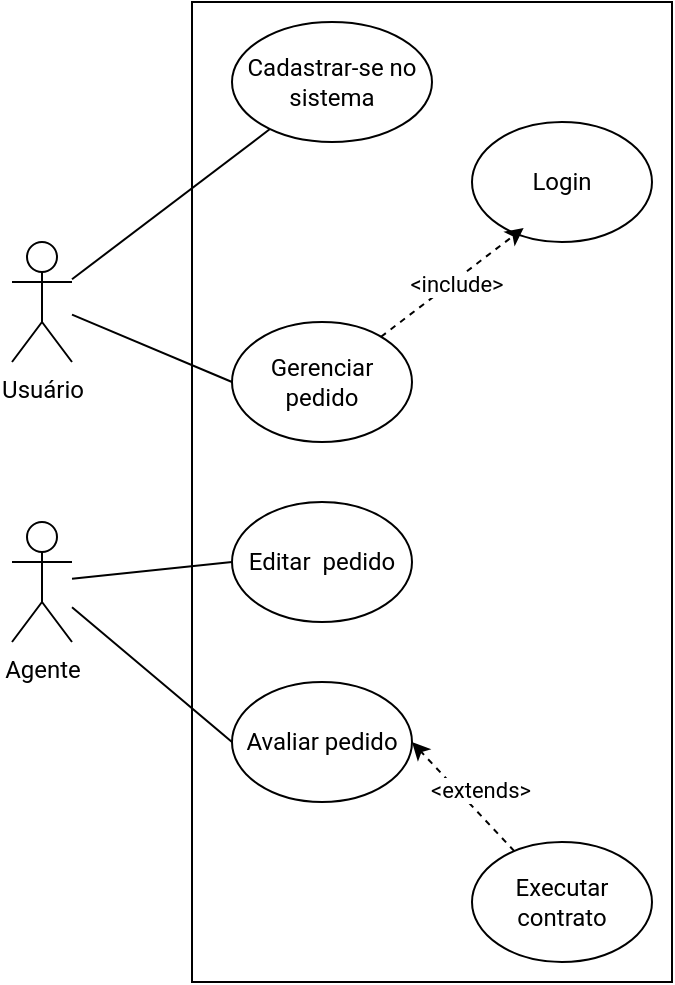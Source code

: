 <mxfile version="21.6.9">
  <diagram name="Page-1" id="J_R93TQDcipUQHHUqhzb">
    <mxGraphModel dx="1595" dy="631" grid="1" gridSize="10" guides="1" tooltips="1" connect="1" arrows="1" fold="1" page="1" pageScale="1" pageWidth="850" pageHeight="1100" math="0" shadow="0">
      <root>
        <mxCell id="0" />
        <mxCell id="1" parent="0" />
        <mxCell id="GaQF0V6TJ1vdaj1xBdic-26" value="" style="whiteSpace=wrap;html=1;fillColor=none;fontFamily=Roboto;fontSource=https%3A%2F%2Ffonts.googleapis.com%2Fcss%3Ffamily%3DRoboto;" vertex="1" parent="1">
          <mxGeometry x="350" y="305" width="240" height="490" as="geometry" />
        </mxCell>
        <mxCell id="GaQF0V6TJ1vdaj1xBdic-17" style="rounded=0;orthogonalLoop=1;jettySize=auto;html=1;endArrow=none;endFill=0;fontFamily=Roboto;fontSource=https%3A%2F%2Ffonts.googleapis.com%2Fcss%3Ffamily%3DRoboto;" edge="1" parent="1" source="GaQF0V6TJ1vdaj1xBdic-2" target="GaQF0V6TJ1vdaj1xBdic-4">
          <mxGeometry relative="1" as="geometry" />
        </mxCell>
        <mxCell id="GaQF0V6TJ1vdaj1xBdic-18" style="rounded=0;orthogonalLoop=1;jettySize=auto;html=1;entryX=0;entryY=0.5;entryDx=0;entryDy=0;endArrow=none;endFill=0;fontFamily=Roboto;fontSource=https%3A%2F%2Ffonts.googleapis.com%2Fcss%3Ffamily%3DRoboto;" edge="1" parent="1" source="GaQF0V6TJ1vdaj1xBdic-2" target="GaQF0V6TJ1vdaj1xBdic-9">
          <mxGeometry relative="1" as="geometry" />
        </mxCell>
        <mxCell id="GaQF0V6TJ1vdaj1xBdic-2" value="Usuário" style="shape=umlActor;verticalLabelPosition=bottom;verticalAlign=top;html=1;outlineConnect=0;fontFamily=Roboto;fontSource=https%3A%2F%2Ffonts.googleapis.com%2Fcss%3Ffamily%3DRoboto;" vertex="1" parent="1">
          <mxGeometry x="260" y="425" width="30" height="60" as="geometry" />
        </mxCell>
        <mxCell id="GaQF0V6TJ1vdaj1xBdic-3" value="Login" style="ellipse;whiteSpace=wrap;html=1;fontFamily=Roboto;fontSource=https%3A%2F%2Ffonts.googleapis.com%2Fcss%3Ffamily%3DRoboto;" vertex="1" parent="1">
          <mxGeometry x="490" y="365" width="90" height="60" as="geometry" />
        </mxCell>
        <mxCell id="GaQF0V6TJ1vdaj1xBdic-4" value="Cadastrar-se no sistema" style="ellipse;whiteSpace=wrap;html=1;fontFamily=Roboto;fontSource=https%3A%2F%2Ffonts.googleapis.com%2Fcss%3Ffamily%3DRoboto;" vertex="1" parent="1">
          <mxGeometry x="370" y="315" width="100" height="60" as="geometry" />
        </mxCell>
        <mxCell id="GaQF0V6TJ1vdaj1xBdic-19" style="rounded=0;orthogonalLoop=1;jettySize=auto;html=1;entryX=0;entryY=0.5;entryDx=0;entryDy=0;endArrow=none;endFill=0;fontFamily=Roboto;fontSource=https%3A%2F%2Ffonts.googleapis.com%2Fcss%3Ffamily%3DRoboto;" edge="1" parent="1" source="GaQF0V6TJ1vdaj1xBdic-5" target="GaQF0V6TJ1vdaj1xBdic-10">
          <mxGeometry relative="1" as="geometry" />
        </mxCell>
        <mxCell id="GaQF0V6TJ1vdaj1xBdic-20" style="rounded=0;orthogonalLoop=1;jettySize=auto;html=1;entryX=0;entryY=0.5;entryDx=0;entryDy=0;endArrow=none;endFill=0;fontFamily=Roboto;fontSource=https%3A%2F%2Ffonts.googleapis.com%2Fcss%3Ffamily%3DRoboto;" edge="1" parent="1" source="GaQF0V6TJ1vdaj1xBdic-5" target="GaQF0V6TJ1vdaj1xBdic-11">
          <mxGeometry relative="1" as="geometry" />
        </mxCell>
        <mxCell id="GaQF0V6TJ1vdaj1xBdic-5" value="Agente" style="shape=umlActor;verticalLabelPosition=bottom;verticalAlign=top;html=1;outlineConnect=0;fontFamily=Roboto;fontSource=https%3A%2F%2Ffonts.googleapis.com%2Fcss%3Ffamily%3DRoboto;" vertex="1" parent="1">
          <mxGeometry x="260" y="565" width="30" height="60" as="geometry" />
        </mxCell>
        <mxCell id="GaQF0V6TJ1vdaj1xBdic-23" style="rounded=0;orthogonalLoop=1;jettySize=auto;html=1;entryX=0.287;entryY=0.883;entryDx=0;entryDy=0;dashed=1;entryPerimeter=0;fontFamily=Roboto;fontSource=https%3A%2F%2Ffonts.googleapis.com%2Fcss%3Ffamily%3DRoboto;" edge="1" parent="1" source="GaQF0V6TJ1vdaj1xBdic-9" target="GaQF0V6TJ1vdaj1xBdic-3">
          <mxGeometry relative="1" as="geometry" />
        </mxCell>
        <mxCell id="GaQF0V6TJ1vdaj1xBdic-24" value="&amp;lt;include&amp;gt;" style="edgeLabel;html=1;align=center;verticalAlign=middle;resizable=0;points=[];fontFamily=Roboto;fontSource=https%3A%2F%2Ffonts.googleapis.com%2Fcss%3Ffamily%3DRoboto;" vertex="1" connectable="0" parent="GaQF0V6TJ1vdaj1xBdic-23">
          <mxGeometry x="0.073" y="-3" relative="1" as="geometry">
            <mxPoint x="-3" as="offset" />
          </mxGeometry>
        </mxCell>
        <mxCell id="GaQF0V6TJ1vdaj1xBdic-9" value="Gerenciar pedido" style="ellipse;whiteSpace=wrap;html=1;fontFamily=Roboto;fontSource=https%3A%2F%2Ffonts.googleapis.com%2Fcss%3Ffamily%3DRoboto;" vertex="1" parent="1">
          <mxGeometry x="370" y="465" width="90" height="60" as="geometry" />
        </mxCell>
        <mxCell id="GaQF0V6TJ1vdaj1xBdic-10" value="Editar&amp;nbsp; pedido" style="ellipse;whiteSpace=wrap;html=1;fontFamily=Roboto;fontSource=https%3A%2F%2Ffonts.googleapis.com%2Fcss%3Ffamily%3DRoboto;" vertex="1" parent="1">
          <mxGeometry x="370" y="555" width="90" height="60" as="geometry" />
        </mxCell>
        <mxCell id="GaQF0V6TJ1vdaj1xBdic-11" value="Avaliar pedido" style="ellipse;whiteSpace=wrap;html=1;fontFamily=Roboto;fontSource=https%3A%2F%2Ffonts.googleapis.com%2Fcss%3Ffamily%3DRoboto;" vertex="1" parent="1">
          <mxGeometry x="370" y="645" width="90" height="60" as="geometry" />
        </mxCell>
        <mxCell id="GaQF0V6TJ1vdaj1xBdic-14" style="rounded=0;orthogonalLoop=1;jettySize=auto;html=1;entryX=1;entryY=0.5;entryDx=0;entryDy=0;dashed=1;fontFamily=Roboto;fontSource=https%3A%2F%2Ffonts.googleapis.com%2Fcss%3Ffamily%3DRoboto;" edge="1" parent="1" source="GaQF0V6TJ1vdaj1xBdic-12" target="GaQF0V6TJ1vdaj1xBdic-11">
          <mxGeometry relative="1" as="geometry" />
        </mxCell>
        <mxCell id="GaQF0V6TJ1vdaj1xBdic-15" value="&amp;lt;extends&amp;gt;" style="edgeLabel;html=1;align=center;verticalAlign=middle;resizable=0;points=[];fontFamily=Roboto;fontSource=https%3A%2F%2Ffonts.googleapis.com%2Fcss%3Ffamily%3DRoboto;" vertex="1" connectable="0" parent="GaQF0V6TJ1vdaj1xBdic-14">
          <mxGeometry x="0.059" relative="1" as="geometry">
            <mxPoint x="10" y="-2" as="offset" />
          </mxGeometry>
        </mxCell>
        <mxCell id="GaQF0V6TJ1vdaj1xBdic-12" value="Executar contrato" style="ellipse;whiteSpace=wrap;html=1;fontFamily=Roboto;fontSource=https%3A%2F%2Ffonts.googleapis.com%2Fcss%3Ffamily%3DRoboto;" vertex="1" parent="1">
          <mxGeometry x="490" y="725" width="90" height="60" as="geometry" />
        </mxCell>
      </root>
    </mxGraphModel>
  </diagram>
</mxfile>
